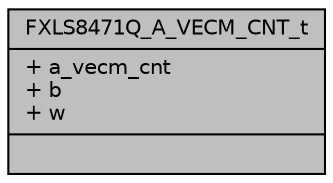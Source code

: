 digraph "FXLS8471Q_A_VECM_CNT_t"
{
  edge [fontname="Helvetica",fontsize="10",labelfontname="Helvetica",labelfontsize="10"];
  node [fontname="Helvetica",fontsize="10",shape=record];
  Node1 [label="{FXLS8471Q_A_VECM_CNT_t\n|+ a_vecm_cnt\l+ b\l+ w\l|}",height=0.2,width=0.4,color="black", fillcolor="grey75", style="filled", fontcolor="black"];
}
